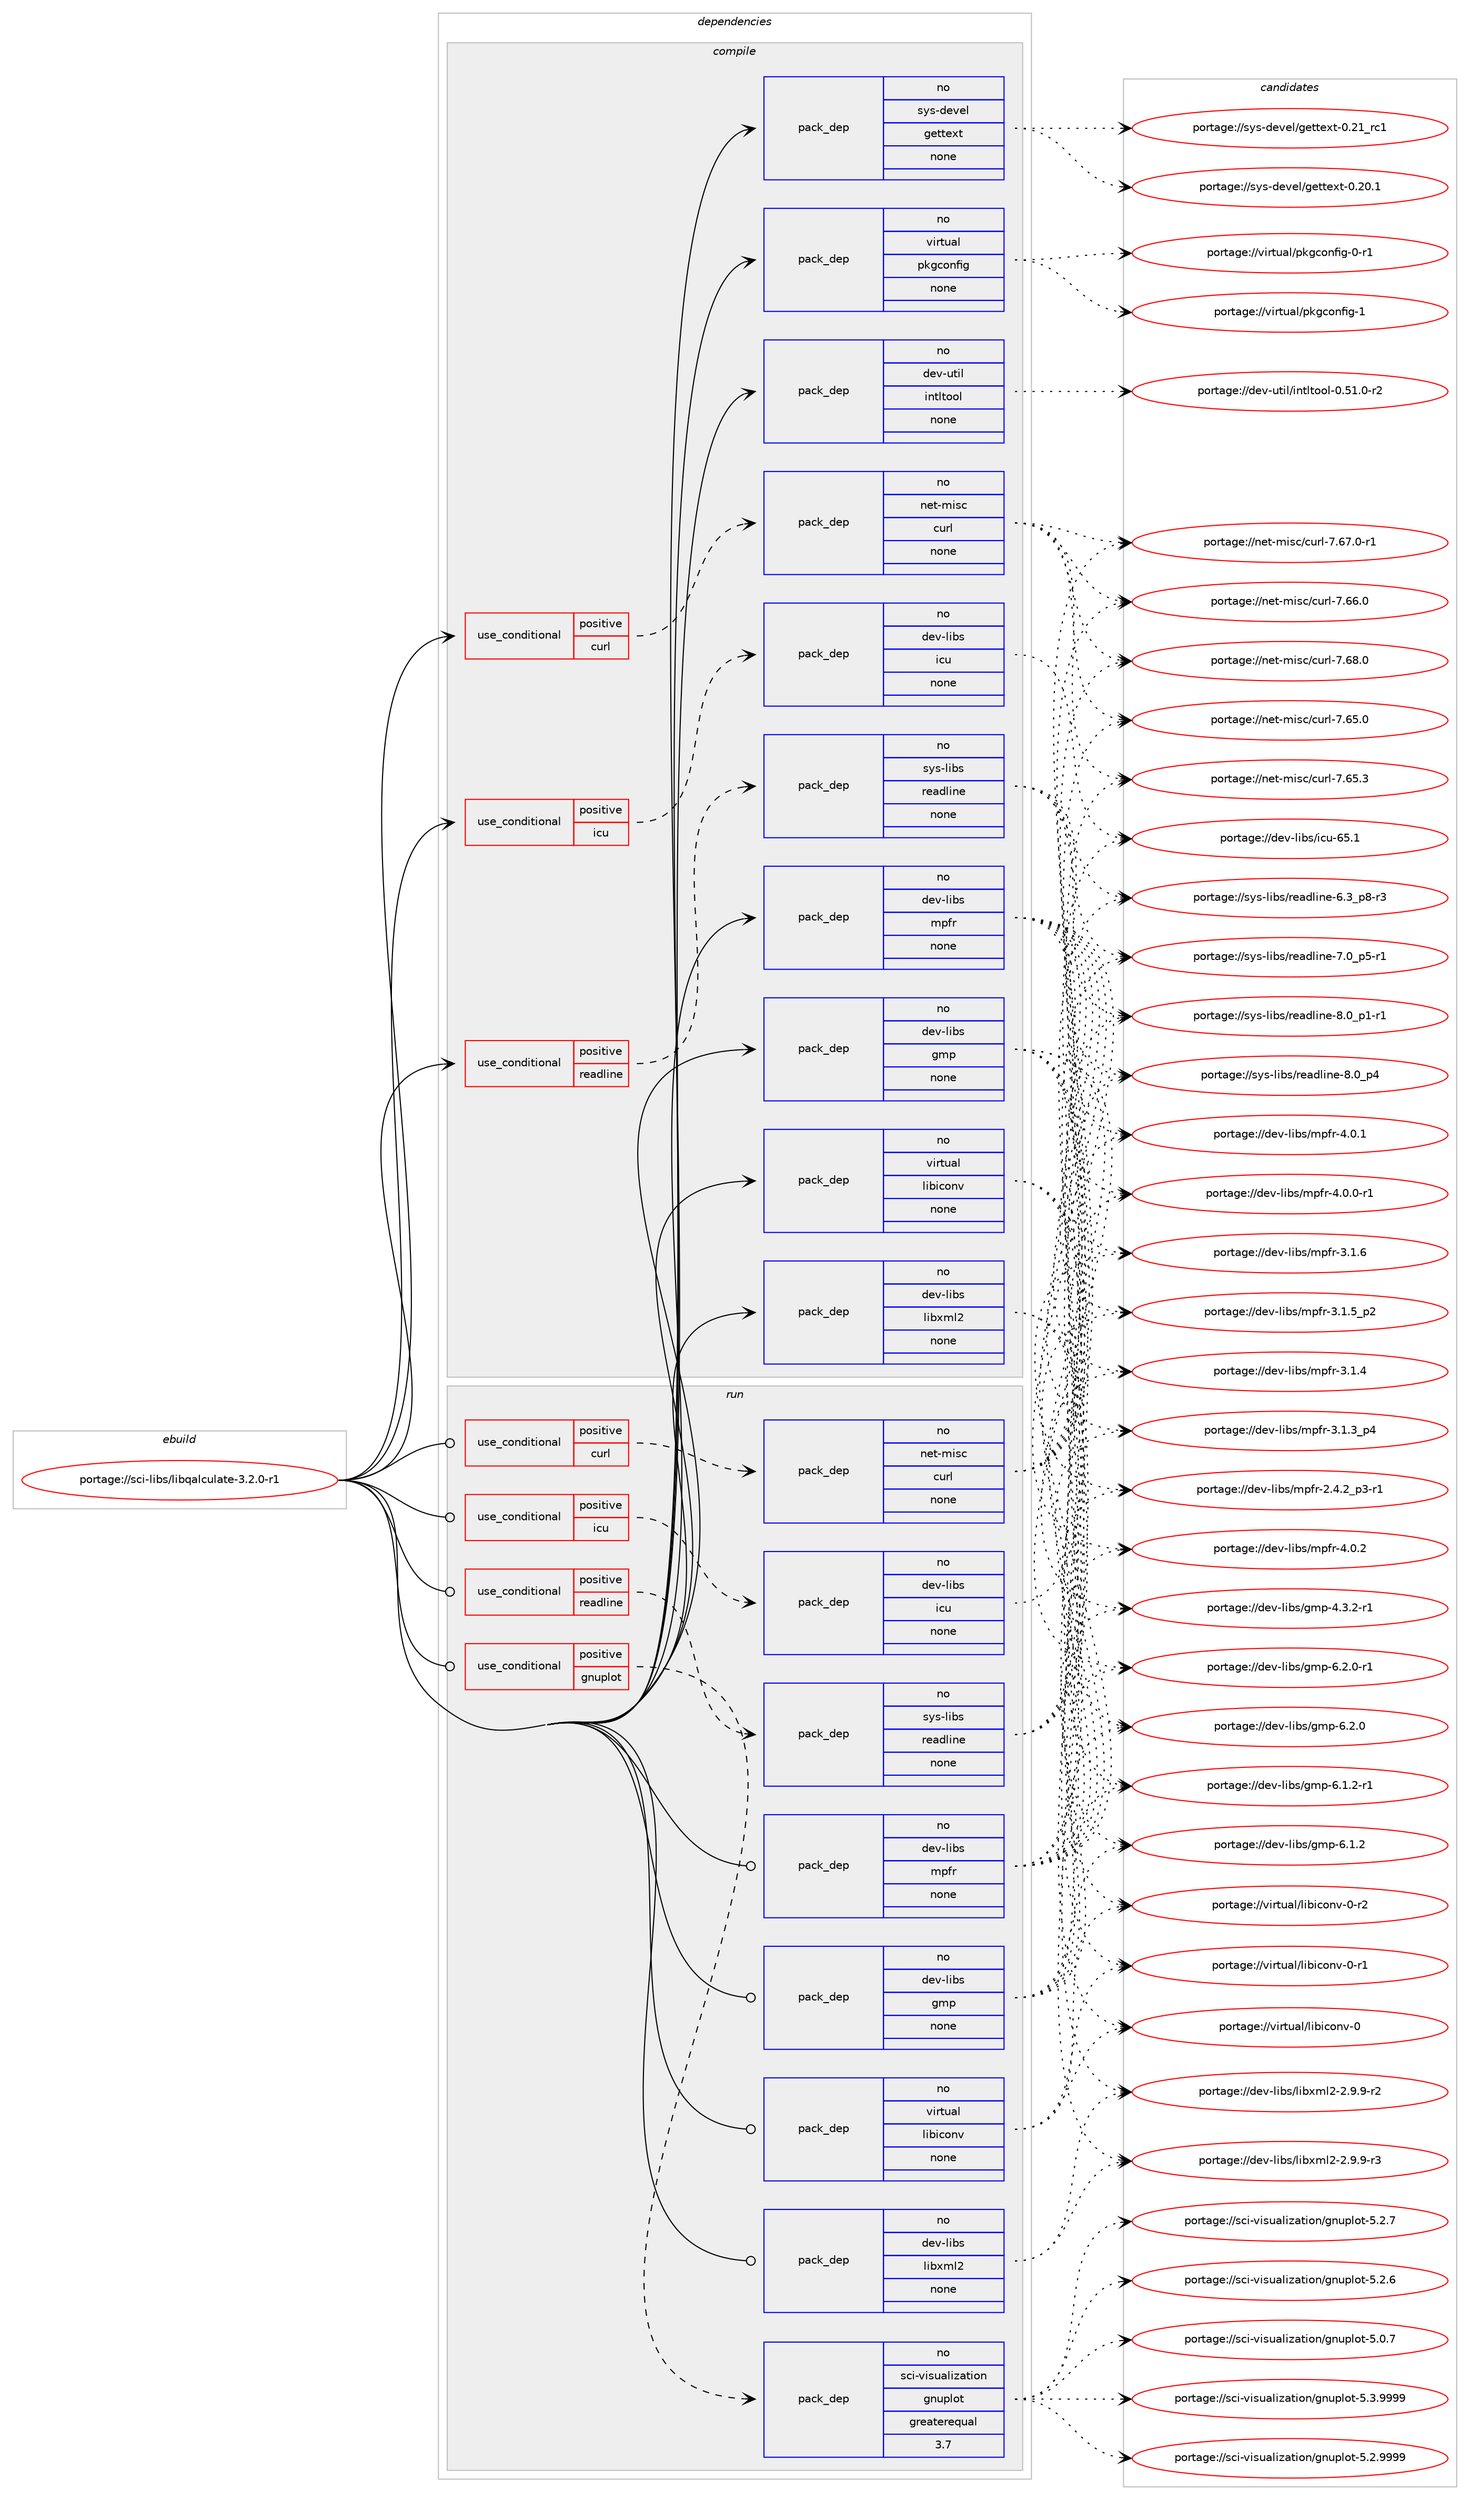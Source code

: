 digraph prolog {

# *************
# Graph options
# *************

newrank=true;
concentrate=true;
compound=true;
graph [rankdir=LR,fontname=Helvetica,fontsize=10,ranksep=1.5];#, ranksep=2.5, nodesep=0.2];
edge  [arrowhead=vee];
node  [fontname=Helvetica,fontsize=10];

# **********
# The ebuild
# **********

subgraph cluster_leftcol {
color=gray;
rank=same;
label=<<i>ebuild</i>>;
id [label="portage://sci-libs/libqalculate-3.2.0-r1", color=red, width=4, href="../sci-libs/libqalculate-3.2.0-r1.svg"];
}

# ****************
# The dependencies
# ****************

subgraph cluster_midcol {
color=gray;
label=<<i>dependencies</i>>;
subgraph cluster_compile {
fillcolor="#eeeeee";
style=filled;
label=<<i>compile</i>>;
subgraph cond10316 {
dependency49601 [label=<<TABLE BORDER="0" CELLBORDER="1" CELLSPACING="0" CELLPADDING="4"><TR><TD ROWSPAN="3" CELLPADDING="10">use_conditional</TD></TR><TR><TD>positive</TD></TR><TR><TD>curl</TD></TR></TABLE>>, shape=none, color=red];
subgraph pack38205 {
dependency49602 [label=<<TABLE BORDER="0" CELLBORDER="1" CELLSPACING="0" CELLPADDING="4" WIDTH="220"><TR><TD ROWSPAN="6" CELLPADDING="30">pack_dep</TD></TR><TR><TD WIDTH="110">no</TD></TR><TR><TD>net-misc</TD></TR><TR><TD>curl</TD></TR><TR><TD>none</TD></TR><TR><TD></TD></TR></TABLE>>, shape=none, color=blue];
}
dependency49601:e -> dependency49602:w [weight=20,style="dashed",arrowhead="vee"];
}
id:e -> dependency49601:w [weight=20,style="solid",arrowhead="vee"];
subgraph cond10317 {
dependency49603 [label=<<TABLE BORDER="0" CELLBORDER="1" CELLSPACING="0" CELLPADDING="4"><TR><TD ROWSPAN="3" CELLPADDING="10">use_conditional</TD></TR><TR><TD>positive</TD></TR><TR><TD>icu</TD></TR></TABLE>>, shape=none, color=red];
subgraph pack38206 {
dependency49604 [label=<<TABLE BORDER="0" CELLBORDER="1" CELLSPACING="0" CELLPADDING="4" WIDTH="220"><TR><TD ROWSPAN="6" CELLPADDING="30">pack_dep</TD></TR><TR><TD WIDTH="110">no</TD></TR><TR><TD>dev-libs</TD></TR><TR><TD>icu</TD></TR><TR><TD>none</TD></TR><TR><TD></TD></TR></TABLE>>, shape=none, color=blue];
}
dependency49603:e -> dependency49604:w [weight=20,style="dashed",arrowhead="vee"];
}
id:e -> dependency49603:w [weight=20,style="solid",arrowhead="vee"];
subgraph cond10318 {
dependency49605 [label=<<TABLE BORDER="0" CELLBORDER="1" CELLSPACING="0" CELLPADDING="4"><TR><TD ROWSPAN="3" CELLPADDING="10">use_conditional</TD></TR><TR><TD>positive</TD></TR><TR><TD>readline</TD></TR></TABLE>>, shape=none, color=red];
subgraph pack38207 {
dependency49606 [label=<<TABLE BORDER="0" CELLBORDER="1" CELLSPACING="0" CELLPADDING="4" WIDTH="220"><TR><TD ROWSPAN="6" CELLPADDING="30">pack_dep</TD></TR><TR><TD WIDTH="110">no</TD></TR><TR><TD>sys-libs</TD></TR><TR><TD>readline</TD></TR><TR><TD>none</TD></TR><TR><TD></TD></TR></TABLE>>, shape=none, color=blue];
}
dependency49605:e -> dependency49606:w [weight=20,style="dashed",arrowhead="vee"];
}
id:e -> dependency49605:w [weight=20,style="solid",arrowhead="vee"];
subgraph pack38208 {
dependency49607 [label=<<TABLE BORDER="0" CELLBORDER="1" CELLSPACING="0" CELLPADDING="4" WIDTH="220"><TR><TD ROWSPAN="6" CELLPADDING="30">pack_dep</TD></TR><TR><TD WIDTH="110">no</TD></TR><TR><TD>dev-libs</TD></TR><TR><TD>gmp</TD></TR><TR><TD>none</TD></TR><TR><TD></TD></TR></TABLE>>, shape=none, color=blue];
}
id:e -> dependency49607:w [weight=20,style="solid",arrowhead="vee"];
subgraph pack38209 {
dependency49608 [label=<<TABLE BORDER="0" CELLBORDER="1" CELLSPACING="0" CELLPADDING="4" WIDTH="220"><TR><TD ROWSPAN="6" CELLPADDING="30">pack_dep</TD></TR><TR><TD WIDTH="110">no</TD></TR><TR><TD>dev-libs</TD></TR><TR><TD>libxml2</TD></TR><TR><TD>none</TD></TR><TR><TD></TD></TR></TABLE>>, shape=none, color=blue];
}
id:e -> dependency49608:w [weight=20,style="solid",arrowhead="vee"];
subgraph pack38210 {
dependency49609 [label=<<TABLE BORDER="0" CELLBORDER="1" CELLSPACING="0" CELLPADDING="4" WIDTH="220"><TR><TD ROWSPAN="6" CELLPADDING="30">pack_dep</TD></TR><TR><TD WIDTH="110">no</TD></TR><TR><TD>dev-libs</TD></TR><TR><TD>mpfr</TD></TR><TR><TD>none</TD></TR><TR><TD></TD></TR></TABLE>>, shape=none, color=blue];
}
id:e -> dependency49609:w [weight=20,style="solid",arrowhead="vee"];
subgraph pack38211 {
dependency49610 [label=<<TABLE BORDER="0" CELLBORDER="1" CELLSPACING="0" CELLPADDING="4" WIDTH="220"><TR><TD ROWSPAN="6" CELLPADDING="30">pack_dep</TD></TR><TR><TD WIDTH="110">no</TD></TR><TR><TD>dev-util</TD></TR><TR><TD>intltool</TD></TR><TR><TD>none</TD></TR><TR><TD></TD></TR></TABLE>>, shape=none, color=blue];
}
id:e -> dependency49610:w [weight=20,style="solid",arrowhead="vee"];
subgraph pack38212 {
dependency49611 [label=<<TABLE BORDER="0" CELLBORDER="1" CELLSPACING="0" CELLPADDING="4" WIDTH="220"><TR><TD ROWSPAN="6" CELLPADDING="30">pack_dep</TD></TR><TR><TD WIDTH="110">no</TD></TR><TR><TD>sys-devel</TD></TR><TR><TD>gettext</TD></TR><TR><TD>none</TD></TR><TR><TD></TD></TR></TABLE>>, shape=none, color=blue];
}
id:e -> dependency49611:w [weight=20,style="solid",arrowhead="vee"];
subgraph pack38213 {
dependency49612 [label=<<TABLE BORDER="0" CELLBORDER="1" CELLSPACING="0" CELLPADDING="4" WIDTH="220"><TR><TD ROWSPAN="6" CELLPADDING="30">pack_dep</TD></TR><TR><TD WIDTH="110">no</TD></TR><TR><TD>virtual</TD></TR><TR><TD>libiconv</TD></TR><TR><TD>none</TD></TR><TR><TD></TD></TR></TABLE>>, shape=none, color=blue];
}
id:e -> dependency49612:w [weight=20,style="solid",arrowhead="vee"];
subgraph pack38214 {
dependency49613 [label=<<TABLE BORDER="0" CELLBORDER="1" CELLSPACING="0" CELLPADDING="4" WIDTH="220"><TR><TD ROWSPAN="6" CELLPADDING="30">pack_dep</TD></TR><TR><TD WIDTH="110">no</TD></TR><TR><TD>virtual</TD></TR><TR><TD>pkgconfig</TD></TR><TR><TD>none</TD></TR><TR><TD></TD></TR></TABLE>>, shape=none, color=blue];
}
id:e -> dependency49613:w [weight=20,style="solid",arrowhead="vee"];
}
subgraph cluster_compileandrun {
fillcolor="#eeeeee";
style=filled;
label=<<i>compile and run</i>>;
}
subgraph cluster_run {
fillcolor="#eeeeee";
style=filled;
label=<<i>run</i>>;
subgraph cond10319 {
dependency49614 [label=<<TABLE BORDER="0" CELLBORDER="1" CELLSPACING="0" CELLPADDING="4"><TR><TD ROWSPAN="3" CELLPADDING="10">use_conditional</TD></TR><TR><TD>positive</TD></TR><TR><TD>curl</TD></TR></TABLE>>, shape=none, color=red];
subgraph pack38215 {
dependency49615 [label=<<TABLE BORDER="0" CELLBORDER="1" CELLSPACING="0" CELLPADDING="4" WIDTH="220"><TR><TD ROWSPAN="6" CELLPADDING="30">pack_dep</TD></TR><TR><TD WIDTH="110">no</TD></TR><TR><TD>net-misc</TD></TR><TR><TD>curl</TD></TR><TR><TD>none</TD></TR><TR><TD></TD></TR></TABLE>>, shape=none, color=blue];
}
dependency49614:e -> dependency49615:w [weight=20,style="dashed",arrowhead="vee"];
}
id:e -> dependency49614:w [weight=20,style="solid",arrowhead="odot"];
subgraph cond10320 {
dependency49616 [label=<<TABLE BORDER="0" CELLBORDER="1" CELLSPACING="0" CELLPADDING="4"><TR><TD ROWSPAN="3" CELLPADDING="10">use_conditional</TD></TR><TR><TD>positive</TD></TR><TR><TD>gnuplot</TD></TR></TABLE>>, shape=none, color=red];
subgraph pack38216 {
dependency49617 [label=<<TABLE BORDER="0" CELLBORDER="1" CELLSPACING="0" CELLPADDING="4" WIDTH="220"><TR><TD ROWSPAN="6" CELLPADDING="30">pack_dep</TD></TR><TR><TD WIDTH="110">no</TD></TR><TR><TD>sci-visualization</TD></TR><TR><TD>gnuplot</TD></TR><TR><TD>greaterequal</TD></TR><TR><TD>3.7</TD></TR></TABLE>>, shape=none, color=blue];
}
dependency49616:e -> dependency49617:w [weight=20,style="dashed",arrowhead="vee"];
}
id:e -> dependency49616:w [weight=20,style="solid",arrowhead="odot"];
subgraph cond10321 {
dependency49618 [label=<<TABLE BORDER="0" CELLBORDER="1" CELLSPACING="0" CELLPADDING="4"><TR><TD ROWSPAN="3" CELLPADDING="10">use_conditional</TD></TR><TR><TD>positive</TD></TR><TR><TD>icu</TD></TR></TABLE>>, shape=none, color=red];
subgraph pack38217 {
dependency49619 [label=<<TABLE BORDER="0" CELLBORDER="1" CELLSPACING="0" CELLPADDING="4" WIDTH="220"><TR><TD ROWSPAN="6" CELLPADDING="30">pack_dep</TD></TR><TR><TD WIDTH="110">no</TD></TR><TR><TD>dev-libs</TD></TR><TR><TD>icu</TD></TR><TR><TD>none</TD></TR><TR><TD></TD></TR></TABLE>>, shape=none, color=blue];
}
dependency49618:e -> dependency49619:w [weight=20,style="dashed",arrowhead="vee"];
}
id:e -> dependency49618:w [weight=20,style="solid",arrowhead="odot"];
subgraph cond10322 {
dependency49620 [label=<<TABLE BORDER="0" CELLBORDER="1" CELLSPACING="0" CELLPADDING="4"><TR><TD ROWSPAN="3" CELLPADDING="10">use_conditional</TD></TR><TR><TD>positive</TD></TR><TR><TD>readline</TD></TR></TABLE>>, shape=none, color=red];
subgraph pack38218 {
dependency49621 [label=<<TABLE BORDER="0" CELLBORDER="1" CELLSPACING="0" CELLPADDING="4" WIDTH="220"><TR><TD ROWSPAN="6" CELLPADDING="30">pack_dep</TD></TR><TR><TD WIDTH="110">no</TD></TR><TR><TD>sys-libs</TD></TR><TR><TD>readline</TD></TR><TR><TD>none</TD></TR><TR><TD></TD></TR></TABLE>>, shape=none, color=blue];
}
dependency49620:e -> dependency49621:w [weight=20,style="dashed",arrowhead="vee"];
}
id:e -> dependency49620:w [weight=20,style="solid",arrowhead="odot"];
subgraph pack38219 {
dependency49622 [label=<<TABLE BORDER="0" CELLBORDER="1" CELLSPACING="0" CELLPADDING="4" WIDTH="220"><TR><TD ROWSPAN="6" CELLPADDING="30">pack_dep</TD></TR><TR><TD WIDTH="110">no</TD></TR><TR><TD>dev-libs</TD></TR><TR><TD>gmp</TD></TR><TR><TD>none</TD></TR><TR><TD></TD></TR></TABLE>>, shape=none, color=blue];
}
id:e -> dependency49622:w [weight=20,style="solid",arrowhead="odot"];
subgraph pack38220 {
dependency49623 [label=<<TABLE BORDER="0" CELLBORDER="1" CELLSPACING="0" CELLPADDING="4" WIDTH="220"><TR><TD ROWSPAN="6" CELLPADDING="30">pack_dep</TD></TR><TR><TD WIDTH="110">no</TD></TR><TR><TD>dev-libs</TD></TR><TR><TD>libxml2</TD></TR><TR><TD>none</TD></TR><TR><TD></TD></TR></TABLE>>, shape=none, color=blue];
}
id:e -> dependency49623:w [weight=20,style="solid",arrowhead="odot"];
subgraph pack38221 {
dependency49624 [label=<<TABLE BORDER="0" CELLBORDER="1" CELLSPACING="0" CELLPADDING="4" WIDTH="220"><TR><TD ROWSPAN="6" CELLPADDING="30">pack_dep</TD></TR><TR><TD WIDTH="110">no</TD></TR><TR><TD>dev-libs</TD></TR><TR><TD>mpfr</TD></TR><TR><TD>none</TD></TR><TR><TD></TD></TR></TABLE>>, shape=none, color=blue];
}
id:e -> dependency49624:w [weight=20,style="solid",arrowhead="odot"];
subgraph pack38222 {
dependency49625 [label=<<TABLE BORDER="0" CELLBORDER="1" CELLSPACING="0" CELLPADDING="4" WIDTH="220"><TR><TD ROWSPAN="6" CELLPADDING="30">pack_dep</TD></TR><TR><TD WIDTH="110">no</TD></TR><TR><TD>virtual</TD></TR><TR><TD>libiconv</TD></TR><TR><TD>none</TD></TR><TR><TD></TD></TR></TABLE>>, shape=none, color=blue];
}
id:e -> dependency49625:w [weight=20,style="solid",arrowhead="odot"];
}
}

# **************
# The candidates
# **************

subgraph cluster_choices {
rank=same;
color=gray;
label=<<i>candidates</i>>;

subgraph choice38205 {
color=black;
nodesep=1;
choice1101011164510910511599479911711410845554654564648 [label="portage://net-misc/curl-7.68.0", color=red, width=4,href="../net-misc/curl-7.68.0.svg"];
choice11010111645109105115994799117114108455546545546484511449 [label="portage://net-misc/curl-7.67.0-r1", color=red, width=4,href="../net-misc/curl-7.67.0-r1.svg"];
choice1101011164510910511599479911711410845554654544648 [label="portage://net-misc/curl-7.66.0", color=red, width=4,href="../net-misc/curl-7.66.0.svg"];
choice1101011164510910511599479911711410845554654534651 [label="portage://net-misc/curl-7.65.3", color=red, width=4,href="../net-misc/curl-7.65.3.svg"];
choice1101011164510910511599479911711410845554654534648 [label="portage://net-misc/curl-7.65.0", color=red, width=4,href="../net-misc/curl-7.65.0.svg"];
dependency49602:e -> choice1101011164510910511599479911711410845554654564648:w [style=dotted,weight="100"];
dependency49602:e -> choice11010111645109105115994799117114108455546545546484511449:w [style=dotted,weight="100"];
dependency49602:e -> choice1101011164510910511599479911711410845554654544648:w [style=dotted,weight="100"];
dependency49602:e -> choice1101011164510910511599479911711410845554654534651:w [style=dotted,weight="100"];
dependency49602:e -> choice1101011164510910511599479911711410845554654534648:w [style=dotted,weight="100"];
}
subgraph choice38206 {
color=black;
nodesep=1;
choice100101118451081059811547105991174554534649 [label="portage://dev-libs/icu-65.1", color=red, width=4,href="../dev-libs/icu-65.1.svg"];
dependency49604:e -> choice100101118451081059811547105991174554534649:w [style=dotted,weight="100"];
}
subgraph choice38207 {
color=black;
nodesep=1;
choice11512111545108105981154711410197100108105110101455646489511252 [label="portage://sys-libs/readline-8.0_p4", color=red, width=4,href="../sys-libs/readline-8.0_p4.svg"];
choice115121115451081059811547114101971001081051101014556464895112494511449 [label="portage://sys-libs/readline-8.0_p1-r1", color=red, width=4,href="../sys-libs/readline-8.0_p1-r1.svg"];
choice115121115451081059811547114101971001081051101014555464895112534511449 [label="portage://sys-libs/readline-7.0_p5-r1", color=red, width=4,href="../sys-libs/readline-7.0_p5-r1.svg"];
choice115121115451081059811547114101971001081051101014554465195112564511451 [label="portage://sys-libs/readline-6.3_p8-r3", color=red, width=4,href="../sys-libs/readline-6.3_p8-r3.svg"];
dependency49606:e -> choice11512111545108105981154711410197100108105110101455646489511252:w [style=dotted,weight="100"];
dependency49606:e -> choice115121115451081059811547114101971001081051101014556464895112494511449:w [style=dotted,weight="100"];
dependency49606:e -> choice115121115451081059811547114101971001081051101014555464895112534511449:w [style=dotted,weight="100"];
dependency49606:e -> choice115121115451081059811547114101971001081051101014554465195112564511451:w [style=dotted,weight="100"];
}
subgraph choice38208 {
color=black;
nodesep=1;
choice1001011184510810598115471031091124554465046484511449 [label="portage://dev-libs/gmp-6.2.0-r1", color=red, width=4,href="../dev-libs/gmp-6.2.0-r1.svg"];
choice100101118451081059811547103109112455446504648 [label="portage://dev-libs/gmp-6.2.0", color=red, width=4,href="../dev-libs/gmp-6.2.0.svg"];
choice1001011184510810598115471031091124554464946504511449 [label="portage://dev-libs/gmp-6.1.2-r1", color=red, width=4,href="../dev-libs/gmp-6.1.2-r1.svg"];
choice100101118451081059811547103109112455446494650 [label="portage://dev-libs/gmp-6.1.2", color=red, width=4,href="../dev-libs/gmp-6.1.2.svg"];
choice1001011184510810598115471031091124552465146504511449 [label="portage://dev-libs/gmp-4.3.2-r1", color=red, width=4,href="../dev-libs/gmp-4.3.2-r1.svg"];
dependency49607:e -> choice1001011184510810598115471031091124554465046484511449:w [style=dotted,weight="100"];
dependency49607:e -> choice100101118451081059811547103109112455446504648:w [style=dotted,weight="100"];
dependency49607:e -> choice1001011184510810598115471031091124554464946504511449:w [style=dotted,weight="100"];
dependency49607:e -> choice100101118451081059811547103109112455446494650:w [style=dotted,weight="100"];
dependency49607:e -> choice1001011184510810598115471031091124552465146504511449:w [style=dotted,weight="100"];
}
subgraph choice38209 {
color=black;
nodesep=1;
choice10010111845108105981154710810598120109108504550465746574511451 [label="portage://dev-libs/libxml2-2.9.9-r3", color=red, width=4,href="../dev-libs/libxml2-2.9.9-r3.svg"];
choice10010111845108105981154710810598120109108504550465746574511450 [label="portage://dev-libs/libxml2-2.9.9-r2", color=red, width=4,href="../dev-libs/libxml2-2.9.9-r2.svg"];
dependency49608:e -> choice10010111845108105981154710810598120109108504550465746574511451:w [style=dotted,weight="100"];
dependency49608:e -> choice10010111845108105981154710810598120109108504550465746574511450:w [style=dotted,weight="100"];
}
subgraph choice38210 {
color=black;
nodesep=1;
choice100101118451081059811547109112102114455246484650 [label="portage://dev-libs/mpfr-4.0.2", color=red, width=4,href="../dev-libs/mpfr-4.0.2.svg"];
choice100101118451081059811547109112102114455246484649 [label="portage://dev-libs/mpfr-4.0.1", color=red, width=4,href="../dev-libs/mpfr-4.0.1.svg"];
choice1001011184510810598115471091121021144552464846484511449 [label="portage://dev-libs/mpfr-4.0.0-r1", color=red, width=4,href="../dev-libs/mpfr-4.0.0-r1.svg"];
choice100101118451081059811547109112102114455146494654 [label="portage://dev-libs/mpfr-3.1.6", color=red, width=4,href="../dev-libs/mpfr-3.1.6.svg"];
choice1001011184510810598115471091121021144551464946539511250 [label="portage://dev-libs/mpfr-3.1.5_p2", color=red, width=4,href="../dev-libs/mpfr-3.1.5_p2.svg"];
choice100101118451081059811547109112102114455146494652 [label="portage://dev-libs/mpfr-3.1.4", color=red, width=4,href="../dev-libs/mpfr-3.1.4.svg"];
choice1001011184510810598115471091121021144551464946519511252 [label="portage://dev-libs/mpfr-3.1.3_p4", color=red, width=4,href="../dev-libs/mpfr-3.1.3_p4.svg"];
choice10010111845108105981154710911210211445504652465095112514511449 [label="portage://dev-libs/mpfr-2.4.2_p3-r1", color=red, width=4,href="../dev-libs/mpfr-2.4.2_p3-r1.svg"];
dependency49609:e -> choice100101118451081059811547109112102114455246484650:w [style=dotted,weight="100"];
dependency49609:e -> choice100101118451081059811547109112102114455246484649:w [style=dotted,weight="100"];
dependency49609:e -> choice1001011184510810598115471091121021144552464846484511449:w [style=dotted,weight="100"];
dependency49609:e -> choice100101118451081059811547109112102114455146494654:w [style=dotted,weight="100"];
dependency49609:e -> choice1001011184510810598115471091121021144551464946539511250:w [style=dotted,weight="100"];
dependency49609:e -> choice100101118451081059811547109112102114455146494652:w [style=dotted,weight="100"];
dependency49609:e -> choice1001011184510810598115471091121021144551464946519511252:w [style=dotted,weight="100"];
dependency49609:e -> choice10010111845108105981154710911210211445504652465095112514511449:w [style=dotted,weight="100"];
}
subgraph choice38211 {
color=black;
nodesep=1;
choice1001011184511711610510847105110116108116111111108454846534946484511450 [label="portage://dev-util/intltool-0.51.0-r2", color=red, width=4,href="../dev-util/intltool-0.51.0-r2.svg"];
dependency49610:e -> choice1001011184511711610510847105110116108116111111108454846534946484511450:w [style=dotted,weight="100"];
}
subgraph choice38212 {
color=black;
nodesep=1;
choice11512111545100101118101108471031011161161011201164548465049951149949 [label="portage://sys-devel/gettext-0.21_rc1", color=red, width=4,href="../sys-devel/gettext-0.21_rc1.svg"];
choice115121115451001011181011084710310111611610112011645484650484649 [label="portage://sys-devel/gettext-0.20.1", color=red, width=4,href="../sys-devel/gettext-0.20.1.svg"];
dependency49611:e -> choice11512111545100101118101108471031011161161011201164548465049951149949:w [style=dotted,weight="100"];
dependency49611:e -> choice115121115451001011181011084710310111611610112011645484650484649:w [style=dotted,weight="100"];
}
subgraph choice38213 {
color=black;
nodesep=1;
choice1181051141161179710847108105981059911111011845484511450 [label="portage://virtual/libiconv-0-r2", color=red, width=4,href="../virtual/libiconv-0-r2.svg"];
choice1181051141161179710847108105981059911111011845484511449 [label="portage://virtual/libiconv-0-r1", color=red, width=4,href="../virtual/libiconv-0-r1.svg"];
choice118105114116117971084710810598105991111101184548 [label="portage://virtual/libiconv-0", color=red, width=4,href="../virtual/libiconv-0.svg"];
dependency49612:e -> choice1181051141161179710847108105981059911111011845484511450:w [style=dotted,weight="100"];
dependency49612:e -> choice1181051141161179710847108105981059911111011845484511449:w [style=dotted,weight="100"];
dependency49612:e -> choice118105114116117971084710810598105991111101184548:w [style=dotted,weight="100"];
}
subgraph choice38214 {
color=black;
nodesep=1;
choice1181051141161179710847112107103991111101021051034549 [label="portage://virtual/pkgconfig-1", color=red, width=4,href="../virtual/pkgconfig-1.svg"];
choice11810511411611797108471121071039911111010210510345484511449 [label="portage://virtual/pkgconfig-0-r1", color=red, width=4,href="../virtual/pkgconfig-0-r1.svg"];
dependency49613:e -> choice1181051141161179710847112107103991111101021051034549:w [style=dotted,weight="100"];
dependency49613:e -> choice11810511411611797108471121071039911111010210510345484511449:w [style=dotted,weight="100"];
}
subgraph choice38215 {
color=black;
nodesep=1;
choice1101011164510910511599479911711410845554654564648 [label="portage://net-misc/curl-7.68.0", color=red, width=4,href="../net-misc/curl-7.68.0.svg"];
choice11010111645109105115994799117114108455546545546484511449 [label="portage://net-misc/curl-7.67.0-r1", color=red, width=4,href="../net-misc/curl-7.67.0-r1.svg"];
choice1101011164510910511599479911711410845554654544648 [label="portage://net-misc/curl-7.66.0", color=red, width=4,href="../net-misc/curl-7.66.0.svg"];
choice1101011164510910511599479911711410845554654534651 [label="portage://net-misc/curl-7.65.3", color=red, width=4,href="../net-misc/curl-7.65.3.svg"];
choice1101011164510910511599479911711410845554654534648 [label="portage://net-misc/curl-7.65.0", color=red, width=4,href="../net-misc/curl-7.65.0.svg"];
dependency49615:e -> choice1101011164510910511599479911711410845554654564648:w [style=dotted,weight="100"];
dependency49615:e -> choice11010111645109105115994799117114108455546545546484511449:w [style=dotted,weight="100"];
dependency49615:e -> choice1101011164510910511599479911711410845554654544648:w [style=dotted,weight="100"];
dependency49615:e -> choice1101011164510910511599479911711410845554654534651:w [style=dotted,weight="100"];
dependency49615:e -> choice1101011164510910511599479911711410845554654534648:w [style=dotted,weight="100"];
}
subgraph choice38216 {
color=black;
nodesep=1;
choice1159910545118105115117971081051229711610511111047103110117112108111116455346514657575757 [label="portage://sci-visualization/gnuplot-5.3.9999", color=red, width=4,href="../sci-visualization/gnuplot-5.3.9999.svg"];
choice1159910545118105115117971081051229711610511111047103110117112108111116455346504657575757 [label="portage://sci-visualization/gnuplot-5.2.9999", color=red, width=4,href="../sci-visualization/gnuplot-5.2.9999.svg"];
choice1159910545118105115117971081051229711610511111047103110117112108111116455346504655 [label="portage://sci-visualization/gnuplot-5.2.7", color=red, width=4,href="../sci-visualization/gnuplot-5.2.7.svg"];
choice1159910545118105115117971081051229711610511111047103110117112108111116455346504654 [label="portage://sci-visualization/gnuplot-5.2.6", color=red, width=4,href="../sci-visualization/gnuplot-5.2.6.svg"];
choice1159910545118105115117971081051229711610511111047103110117112108111116455346484655 [label="portage://sci-visualization/gnuplot-5.0.7", color=red, width=4,href="../sci-visualization/gnuplot-5.0.7.svg"];
dependency49617:e -> choice1159910545118105115117971081051229711610511111047103110117112108111116455346514657575757:w [style=dotted,weight="100"];
dependency49617:e -> choice1159910545118105115117971081051229711610511111047103110117112108111116455346504657575757:w [style=dotted,weight="100"];
dependency49617:e -> choice1159910545118105115117971081051229711610511111047103110117112108111116455346504655:w [style=dotted,weight="100"];
dependency49617:e -> choice1159910545118105115117971081051229711610511111047103110117112108111116455346504654:w [style=dotted,weight="100"];
dependency49617:e -> choice1159910545118105115117971081051229711610511111047103110117112108111116455346484655:w [style=dotted,weight="100"];
}
subgraph choice38217 {
color=black;
nodesep=1;
choice100101118451081059811547105991174554534649 [label="portage://dev-libs/icu-65.1", color=red, width=4,href="../dev-libs/icu-65.1.svg"];
dependency49619:e -> choice100101118451081059811547105991174554534649:w [style=dotted,weight="100"];
}
subgraph choice38218 {
color=black;
nodesep=1;
choice11512111545108105981154711410197100108105110101455646489511252 [label="portage://sys-libs/readline-8.0_p4", color=red, width=4,href="../sys-libs/readline-8.0_p4.svg"];
choice115121115451081059811547114101971001081051101014556464895112494511449 [label="portage://sys-libs/readline-8.0_p1-r1", color=red, width=4,href="../sys-libs/readline-8.0_p1-r1.svg"];
choice115121115451081059811547114101971001081051101014555464895112534511449 [label="portage://sys-libs/readline-7.0_p5-r1", color=red, width=4,href="../sys-libs/readline-7.0_p5-r1.svg"];
choice115121115451081059811547114101971001081051101014554465195112564511451 [label="portage://sys-libs/readline-6.3_p8-r3", color=red, width=4,href="../sys-libs/readline-6.3_p8-r3.svg"];
dependency49621:e -> choice11512111545108105981154711410197100108105110101455646489511252:w [style=dotted,weight="100"];
dependency49621:e -> choice115121115451081059811547114101971001081051101014556464895112494511449:w [style=dotted,weight="100"];
dependency49621:e -> choice115121115451081059811547114101971001081051101014555464895112534511449:w [style=dotted,weight="100"];
dependency49621:e -> choice115121115451081059811547114101971001081051101014554465195112564511451:w [style=dotted,weight="100"];
}
subgraph choice38219 {
color=black;
nodesep=1;
choice1001011184510810598115471031091124554465046484511449 [label="portage://dev-libs/gmp-6.2.0-r1", color=red, width=4,href="../dev-libs/gmp-6.2.0-r1.svg"];
choice100101118451081059811547103109112455446504648 [label="portage://dev-libs/gmp-6.2.0", color=red, width=4,href="../dev-libs/gmp-6.2.0.svg"];
choice1001011184510810598115471031091124554464946504511449 [label="portage://dev-libs/gmp-6.1.2-r1", color=red, width=4,href="../dev-libs/gmp-6.1.2-r1.svg"];
choice100101118451081059811547103109112455446494650 [label="portage://dev-libs/gmp-6.1.2", color=red, width=4,href="../dev-libs/gmp-6.1.2.svg"];
choice1001011184510810598115471031091124552465146504511449 [label="portage://dev-libs/gmp-4.3.2-r1", color=red, width=4,href="../dev-libs/gmp-4.3.2-r1.svg"];
dependency49622:e -> choice1001011184510810598115471031091124554465046484511449:w [style=dotted,weight="100"];
dependency49622:e -> choice100101118451081059811547103109112455446504648:w [style=dotted,weight="100"];
dependency49622:e -> choice1001011184510810598115471031091124554464946504511449:w [style=dotted,weight="100"];
dependency49622:e -> choice100101118451081059811547103109112455446494650:w [style=dotted,weight="100"];
dependency49622:e -> choice1001011184510810598115471031091124552465146504511449:w [style=dotted,weight="100"];
}
subgraph choice38220 {
color=black;
nodesep=1;
choice10010111845108105981154710810598120109108504550465746574511451 [label="portage://dev-libs/libxml2-2.9.9-r3", color=red, width=4,href="../dev-libs/libxml2-2.9.9-r3.svg"];
choice10010111845108105981154710810598120109108504550465746574511450 [label="portage://dev-libs/libxml2-2.9.9-r2", color=red, width=4,href="../dev-libs/libxml2-2.9.9-r2.svg"];
dependency49623:e -> choice10010111845108105981154710810598120109108504550465746574511451:w [style=dotted,weight="100"];
dependency49623:e -> choice10010111845108105981154710810598120109108504550465746574511450:w [style=dotted,weight="100"];
}
subgraph choice38221 {
color=black;
nodesep=1;
choice100101118451081059811547109112102114455246484650 [label="portage://dev-libs/mpfr-4.0.2", color=red, width=4,href="../dev-libs/mpfr-4.0.2.svg"];
choice100101118451081059811547109112102114455246484649 [label="portage://dev-libs/mpfr-4.0.1", color=red, width=4,href="../dev-libs/mpfr-4.0.1.svg"];
choice1001011184510810598115471091121021144552464846484511449 [label="portage://dev-libs/mpfr-4.0.0-r1", color=red, width=4,href="../dev-libs/mpfr-4.0.0-r1.svg"];
choice100101118451081059811547109112102114455146494654 [label="portage://dev-libs/mpfr-3.1.6", color=red, width=4,href="../dev-libs/mpfr-3.1.6.svg"];
choice1001011184510810598115471091121021144551464946539511250 [label="portage://dev-libs/mpfr-3.1.5_p2", color=red, width=4,href="../dev-libs/mpfr-3.1.5_p2.svg"];
choice100101118451081059811547109112102114455146494652 [label="portage://dev-libs/mpfr-3.1.4", color=red, width=4,href="../dev-libs/mpfr-3.1.4.svg"];
choice1001011184510810598115471091121021144551464946519511252 [label="portage://dev-libs/mpfr-3.1.3_p4", color=red, width=4,href="../dev-libs/mpfr-3.1.3_p4.svg"];
choice10010111845108105981154710911210211445504652465095112514511449 [label="portage://dev-libs/mpfr-2.4.2_p3-r1", color=red, width=4,href="../dev-libs/mpfr-2.4.2_p3-r1.svg"];
dependency49624:e -> choice100101118451081059811547109112102114455246484650:w [style=dotted,weight="100"];
dependency49624:e -> choice100101118451081059811547109112102114455246484649:w [style=dotted,weight="100"];
dependency49624:e -> choice1001011184510810598115471091121021144552464846484511449:w [style=dotted,weight="100"];
dependency49624:e -> choice100101118451081059811547109112102114455146494654:w [style=dotted,weight="100"];
dependency49624:e -> choice1001011184510810598115471091121021144551464946539511250:w [style=dotted,weight="100"];
dependency49624:e -> choice100101118451081059811547109112102114455146494652:w [style=dotted,weight="100"];
dependency49624:e -> choice1001011184510810598115471091121021144551464946519511252:w [style=dotted,weight="100"];
dependency49624:e -> choice10010111845108105981154710911210211445504652465095112514511449:w [style=dotted,weight="100"];
}
subgraph choice38222 {
color=black;
nodesep=1;
choice1181051141161179710847108105981059911111011845484511450 [label="portage://virtual/libiconv-0-r2", color=red, width=4,href="../virtual/libiconv-0-r2.svg"];
choice1181051141161179710847108105981059911111011845484511449 [label="portage://virtual/libiconv-0-r1", color=red, width=4,href="../virtual/libiconv-0-r1.svg"];
choice118105114116117971084710810598105991111101184548 [label="portage://virtual/libiconv-0", color=red, width=4,href="../virtual/libiconv-0.svg"];
dependency49625:e -> choice1181051141161179710847108105981059911111011845484511450:w [style=dotted,weight="100"];
dependency49625:e -> choice1181051141161179710847108105981059911111011845484511449:w [style=dotted,weight="100"];
dependency49625:e -> choice118105114116117971084710810598105991111101184548:w [style=dotted,weight="100"];
}
}

}
